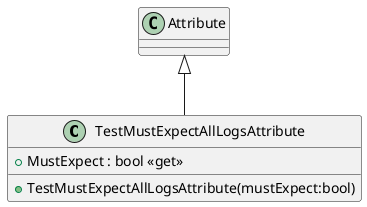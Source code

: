 @startuml
class TestMustExpectAllLogsAttribute {
    + TestMustExpectAllLogsAttribute(mustExpect:bool)
    + MustExpect : bool <<get>>
}
Attribute <|-- TestMustExpectAllLogsAttribute
@enduml
